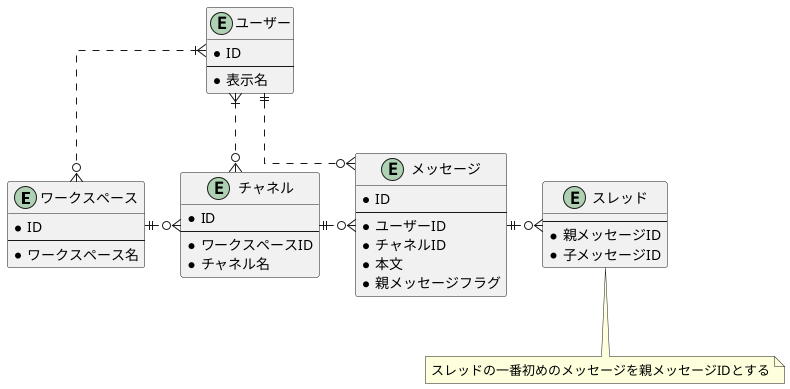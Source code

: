 @startuml

' hide the spot
' hide circle

' avoid problems with angled crows feet
skinparam linetype ortho

entity "ワークスペース" {
    *ID
    --
    *ワークスペース名
}

entity "チャネル" {
    *ID
    --
    *ワークスペースID
    *チャネル名
}

entity "メッセージ" {
    *ID
    --
    *ユーザーID
    *チャネルID
    *本文
    *親メッセージフラグ
}

entity "スレッド" {
    --
    *親メッセージID
    *子メッセージID
}


entity "ユーザー" {
    *ID
    --
    *表示名
}

ワークスペース ||.r.o{ チャネル
チャネル ||.r.o{ メッセージ
メッセージ ||.r.o{ スレッド
ユーザー }|.d.o{ ワークスペース
ユーザー }|.d.o{ チャネル
ユーザー ||.d.o{ メッセージ

note bottom of スレッド : スレッドの一番初めのメッセージを親メッセージIDとする

@enduml